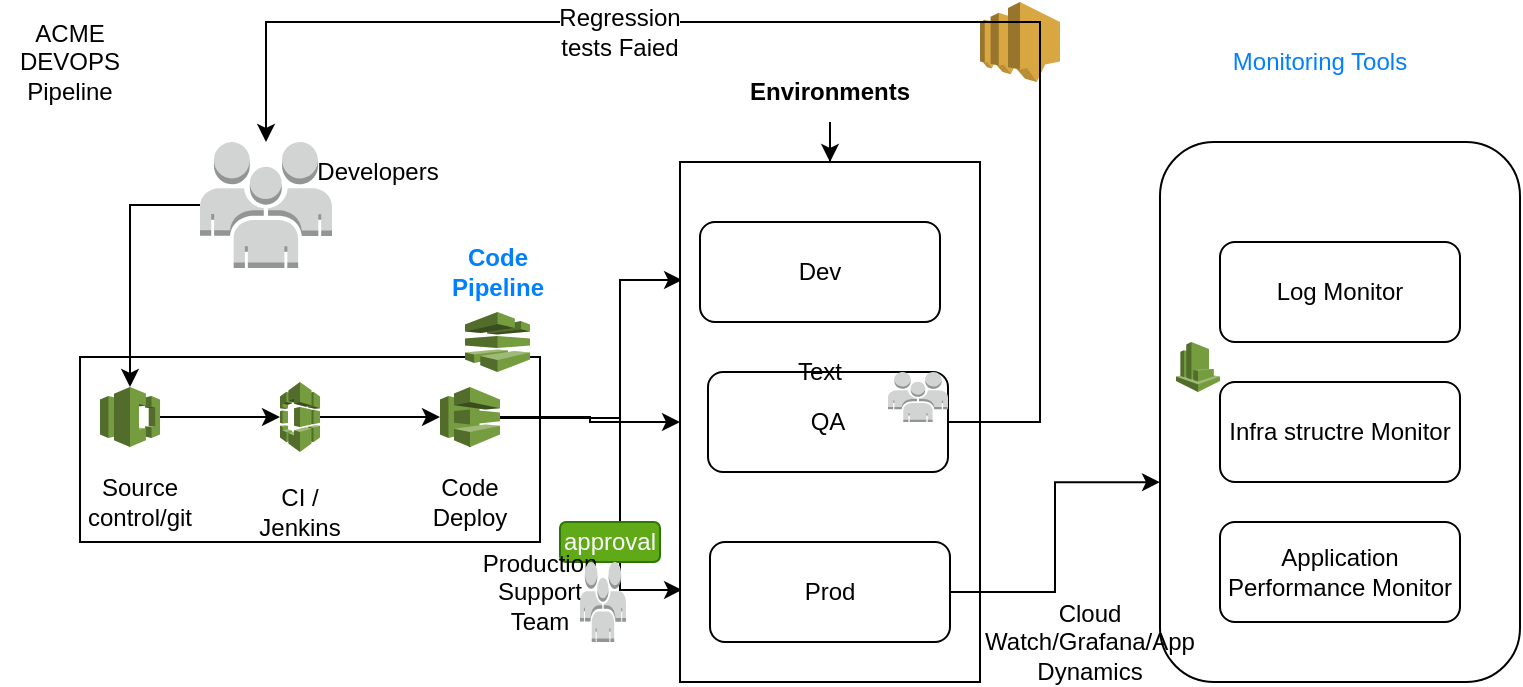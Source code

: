 <mxfile version="15.4.3" type="github">
  <diagram id="ivCmKNaoQEpM2jX_yfVp" name="Page-1">
    <mxGraphModel dx="801" dy="493" grid="1" gridSize="10" guides="1" tooltips="1" connect="1" arrows="1" fold="1" page="1" pageScale="1" pageWidth="827" pageHeight="1169" math="0" shadow="0">
      <root>
        <mxCell id="0" />
        <mxCell id="1" parent="0" />
        <mxCell id="AtxD3DZyxMwKNBwmEOdf-29" value="" style="edgeStyle=orthogonalEdgeStyle;rounded=0;orthogonalLoop=1;jettySize=auto;html=1;entryX=0.007;entryY=0.823;entryDx=0;entryDy=0;entryPerimeter=0;startArrow=none;" edge="1" parent="1" source="AtxD3DZyxMwKNBwmEOdf-32" target="AtxD3DZyxMwKNBwmEOdf-24">
          <mxGeometry relative="1" as="geometry">
            <Array as="points">
              <mxPoint x="310" y="218" />
              <mxPoint x="310" y="304" />
            </Array>
          </mxGeometry>
        </mxCell>
        <mxCell id="AtxD3DZyxMwKNBwmEOdf-10" value="" style="rounded=0;whiteSpace=wrap;html=1;shadow=0;" vertex="1" parent="1">
          <mxGeometry x="40" y="187.5" width="230" height="92.5" as="geometry" />
        </mxCell>
        <mxCell id="AtxD3DZyxMwKNBwmEOdf-21" style="edgeStyle=orthogonalEdgeStyle;rounded=0;orthogonalLoop=1;jettySize=auto;html=1;entryX=0.5;entryY=0;entryDx=0;entryDy=0;entryPerimeter=0;" edge="1" parent="1" source="AtxD3DZyxMwKNBwmEOdf-1" target="AtxD3DZyxMwKNBwmEOdf-2">
          <mxGeometry relative="1" as="geometry" />
        </mxCell>
        <mxCell id="AtxD3DZyxMwKNBwmEOdf-1" value="" style="outlineConnect=0;dashed=0;verticalLabelPosition=bottom;verticalAlign=top;align=center;html=1;shape=mxgraph.aws3.users;fillColor=#D2D3D3;gradientColor=none;" vertex="1" parent="1">
          <mxGeometry x="100" y="80" width="66" height="63" as="geometry" />
        </mxCell>
        <mxCell id="AtxD3DZyxMwKNBwmEOdf-22" value="" style="edgeStyle=orthogonalEdgeStyle;rounded=0;orthogonalLoop=1;jettySize=auto;html=1;" edge="1" parent="1" source="AtxD3DZyxMwKNBwmEOdf-2" target="AtxD3DZyxMwKNBwmEOdf-3">
          <mxGeometry relative="1" as="geometry" />
        </mxCell>
        <mxCell id="AtxD3DZyxMwKNBwmEOdf-2" value="" style="outlineConnect=0;dashed=0;verticalLabelPosition=bottom;verticalAlign=top;align=center;html=1;shape=mxgraph.aws3.codecommit;fillColor=#759C3E;gradientColor=none;" vertex="1" parent="1">
          <mxGeometry x="50" y="202.5" width="30" height="30" as="geometry" />
        </mxCell>
        <mxCell id="AtxD3DZyxMwKNBwmEOdf-28" style="edgeStyle=orthogonalEdgeStyle;rounded=0;orthogonalLoop=1;jettySize=auto;html=1;entryX=0.007;entryY=0.227;entryDx=0;entryDy=0;entryPerimeter=0;exitX=0.5;exitY=1;exitDx=0;exitDy=0;exitPerimeter=0;" edge="1" parent="1" source="AtxD3DZyxMwKNBwmEOdf-4" target="AtxD3DZyxMwKNBwmEOdf-24">
          <mxGeometry relative="1" as="geometry">
            <Array as="points">
              <mxPoint x="235" y="218" />
              <mxPoint x="310" y="218" />
              <mxPoint x="310" y="149" />
            </Array>
          </mxGeometry>
        </mxCell>
        <mxCell id="AtxD3DZyxMwKNBwmEOdf-52" style="edgeStyle=orthogonalEdgeStyle;rounded=0;orthogonalLoop=1;jettySize=auto;html=1;entryX=0;entryY=0.5;entryDx=0;entryDy=0;" edge="1" parent="1" source="AtxD3DZyxMwKNBwmEOdf-4" target="AtxD3DZyxMwKNBwmEOdf-24">
          <mxGeometry relative="1" as="geometry">
            <Array as="points">
              <mxPoint x="295" y="218" />
              <mxPoint x="295" y="220" />
            </Array>
          </mxGeometry>
        </mxCell>
        <mxCell id="AtxD3DZyxMwKNBwmEOdf-4" value="" style="outlineConnect=0;dashed=0;verticalLabelPosition=bottom;verticalAlign=top;align=center;html=1;shape=mxgraph.aws3.codedeploy;fillColor=#759C3E;gradientColor=none;" vertex="1" parent="1">
          <mxGeometry x="220" y="202.5" width="30" height="30" as="geometry" />
        </mxCell>
        <mxCell id="AtxD3DZyxMwKNBwmEOdf-9" value="ACME DEVOPS Pipeline" style="text;html=1;strokeColor=none;fillColor=none;align=center;verticalAlign=middle;whiteSpace=wrap;rounded=0;" vertex="1" parent="1">
          <mxGeometry y="20" width="70" height="40" as="geometry" />
        </mxCell>
        <mxCell id="AtxD3DZyxMwKNBwmEOdf-23" value="" style="edgeStyle=orthogonalEdgeStyle;rounded=0;orthogonalLoop=1;jettySize=auto;html=1;" edge="1" parent="1" source="AtxD3DZyxMwKNBwmEOdf-3" target="AtxD3DZyxMwKNBwmEOdf-4">
          <mxGeometry relative="1" as="geometry" />
        </mxCell>
        <mxCell id="AtxD3DZyxMwKNBwmEOdf-3" value="" style="outlineConnect=0;dashed=0;verticalLabelPosition=bottom;verticalAlign=top;align=center;html=1;shape=mxgraph.aws3.codebuild;fillColor=#759C3E;gradientColor=none;" vertex="1" parent="1">
          <mxGeometry x="140" y="200" width="20" height="35" as="geometry" />
        </mxCell>
        <mxCell id="AtxD3DZyxMwKNBwmEOdf-24" value="" style="rounded=0;whiteSpace=wrap;html=1;shadow=0;" vertex="1" parent="1">
          <mxGeometry x="340" y="90" width="150" height="260" as="geometry" />
        </mxCell>
        <mxCell id="AtxD3DZyxMwKNBwmEOdf-54" style="edgeStyle=orthogonalEdgeStyle;rounded=0;orthogonalLoop=1;jettySize=auto;html=1;startArrow=none;" edge="1" parent="1" source="AtxD3DZyxMwKNBwmEOdf-73" target="AtxD3DZyxMwKNBwmEOdf-1">
          <mxGeometry relative="1" as="geometry">
            <Array as="points">
              <mxPoint x="133" y="20" />
            </Array>
          </mxGeometry>
        </mxCell>
        <mxCell id="AtxD3DZyxMwKNBwmEOdf-25" value="QA" style="rounded=1;whiteSpace=wrap;html=1;shadow=0;" vertex="1" parent="1">
          <mxGeometry x="354" y="195" width="120" height="50" as="geometry" />
        </mxCell>
        <mxCell id="AtxD3DZyxMwKNBwmEOdf-26" value="Dev" style="rounded=1;whiteSpace=wrap;html=1;shadow=0;" vertex="1" parent="1">
          <mxGeometry x="350" y="120" width="120" height="50" as="geometry" />
        </mxCell>
        <mxCell id="AtxD3DZyxMwKNBwmEOdf-65" style="edgeStyle=orthogonalEdgeStyle;rounded=0;orthogonalLoop=1;jettySize=auto;html=1;entryX=0;entryY=0.63;entryDx=0;entryDy=0;entryPerimeter=0;fontColor=#FFD966;" edge="1" parent="1" source="AtxD3DZyxMwKNBwmEOdf-27" target="AtxD3DZyxMwKNBwmEOdf-56">
          <mxGeometry relative="1" as="geometry" />
        </mxCell>
        <mxCell id="AtxD3DZyxMwKNBwmEOdf-27" value="Prod" style="rounded=1;whiteSpace=wrap;html=1;shadow=0;" vertex="1" parent="1">
          <mxGeometry x="355" y="280" width="120" height="50" as="geometry" />
        </mxCell>
        <mxCell id="AtxD3DZyxMwKNBwmEOdf-32" value="approval" style="rounded=1;whiteSpace=wrap;html=1;shadow=0;fillColor=#60a917;strokeColor=#2D7600;fontColor=#ffffff;" vertex="1" parent="1">
          <mxGeometry x="280" y="270" width="50" height="20" as="geometry" />
        </mxCell>
        <mxCell id="AtxD3DZyxMwKNBwmEOdf-37" value="" style="outlineConnect=0;dashed=0;verticalLabelPosition=bottom;verticalAlign=top;align=center;html=1;shape=mxgraph.aws3.users;fillColor=#D2D3D3;gradientColor=none;" vertex="1" parent="1">
          <mxGeometry x="444" y="195" width="30" height="25" as="geometry" />
        </mxCell>
        <mxCell id="AtxD3DZyxMwKNBwmEOdf-41" value="" style="edgeStyle=orthogonalEdgeStyle;rounded=0;orthogonalLoop=1;jettySize=auto;html=1;" edge="1" parent="1" source="AtxD3DZyxMwKNBwmEOdf-40" target="AtxD3DZyxMwKNBwmEOdf-24">
          <mxGeometry relative="1" as="geometry" />
        </mxCell>
        <mxCell id="AtxD3DZyxMwKNBwmEOdf-40" value="Environments" style="text;html=1;strokeColor=none;fillColor=none;align=center;verticalAlign=middle;whiteSpace=wrap;rounded=0;shadow=0;fontStyle=1" vertex="1" parent="1">
          <mxGeometry x="370" y="40" width="90" height="30" as="geometry" />
        </mxCell>
        <mxCell id="AtxD3DZyxMwKNBwmEOdf-42" value="Source control/git" style="text;html=1;strokeColor=none;fillColor=none;align=center;verticalAlign=middle;whiteSpace=wrap;rounded=0;shadow=0;" vertex="1" parent="1">
          <mxGeometry x="40" y="245" width="60" height="30" as="geometry" />
        </mxCell>
        <mxCell id="AtxD3DZyxMwKNBwmEOdf-44" value="CI / Jenkins" style="text;html=1;strokeColor=none;fillColor=none;align=center;verticalAlign=middle;whiteSpace=wrap;rounded=0;shadow=0;" vertex="1" parent="1">
          <mxGeometry x="120" y="250" width="60" height="30" as="geometry" />
        </mxCell>
        <mxCell id="AtxD3DZyxMwKNBwmEOdf-45" value="Code Deploy" style="text;html=1;strokeColor=none;fillColor=none;align=center;verticalAlign=middle;whiteSpace=wrap;rounded=0;shadow=0;" vertex="1" parent="1">
          <mxGeometry x="205" y="245" width="60" height="30" as="geometry" />
        </mxCell>
        <mxCell id="AtxD3DZyxMwKNBwmEOdf-48" value="" style="outlineConnect=0;dashed=0;verticalLabelPosition=bottom;verticalAlign=top;align=center;html=1;shape=mxgraph.aws3.codepipeline;fillColor=#759C3E;gradientColor=none;shadow=0;strokeColor=#537341;" vertex="1" parent="1">
          <mxGeometry x="232.5" y="165" width="32.5" height="30" as="geometry" />
        </mxCell>
        <mxCell id="AtxD3DZyxMwKNBwmEOdf-49" value="Code Pipeline" style="text;html=1;strokeColor=none;fillColor=none;align=center;verticalAlign=middle;whiteSpace=wrap;rounded=0;shadow=0;fontColor=#007FFF;fontStyle=1" vertex="1" parent="1">
          <mxGeometry x="218.75" y="130" width="60" height="30" as="geometry" />
        </mxCell>
        <mxCell id="AtxD3DZyxMwKNBwmEOdf-55" value="" style="outlineConnect=0;dashed=0;verticalLabelPosition=bottom;verticalAlign=top;align=center;html=1;shape=mxgraph.aws3.sns;fillColor=#D9A741;gradientColor=none;shadow=0;fontColor=#007FFF;strokeColor=#537341;" vertex="1" parent="1">
          <mxGeometry x="490" y="10" width="40" height="40" as="geometry" />
        </mxCell>
        <mxCell id="AtxD3DZyxMwKNBwmEOdf-56" value="&lt;span style=&quot;color: rgba(0 , 0 , 0 , 0) ; font-family: monospace ; font-size: 0px&quot;&gt;%3CmxGraphModel%3E%3Croot%3E%3CmxCell%20id%3D%220%22%2F%3E%3CmxCell%20id%3D%221%22%20parent%3D%220%22%2F%3E%3CmxCell%20id%3D%222%22%20value%3D%22Infra%20structre%20Monitor%22%20style%3D%22rounded%3D1%3BwhiteSpace%3Dwrap%3Bhtml%3D1%3Bshadow%3D0%3B%22%20vertex%3D%221%22%20parent%3D%221%22%3E%3CmxGeometry%20x%3D%22600%22%20y%3D%22200%22%20width%3D%22120%22%20height%3D%2250%22%20as%3D%22geometry%22%2F%3E%3C%2FmxCell%3E%3C%2Froot%3E%3C%2FmxGraphModel%3E&lt;/span&gt;" style="rounded=1;whiteSpace=wrap;html=1;shadow=0;" vertex="1" parent="1">
          <mxGeometry x="580" y="80" width="180" height="270" as="geometry" />
        </mxCell>
        <mxCell id="AtxD3DZyxMwKNBwmEOdf-57" value="Monitoring Tools" style="text;html=1;strokeColor=none;fillColor=none;align=center;verticalAlign=middle;whiteSpace=wrap;rounded=0;shadow=0;fontColor=#007FFF;" vertex="1" parent="1">
          <mxGeometry x="610" y="25" width="100" height="30" as="geometry" />
        </mxCell>
        <mxCell id="AtxD3DZyxMwKNBwmEOdf-58" value="Log Monitor" style="rounded=1;whiteSpace=wrap;html=1;shadow=0;" vertex="1" parent="1">
          <mxGeometry x="610" y="130" width="120" height="50" as="geometry" />
        </mxCell>
        <mxCell id="AtxD3DZyxMwKNBwmEOdf-59" value="Infra structre Monitor" style="rounded=1;whiteSpace=wrap;html=1;shadow=0;" vertex="1" parent="1">
          <mxGeometry x="610" y="200" width="120" height="50" as="geometry" />
        </mxCell>
        <mxCell id="AtxD3DZyxMwKNBwmEOdf-62" value="Application Performance Monitor" style="rounded=1;whiteSpace=wrap;html=1;shadow=0;" vertex="1" parent="1">
          <mxGeometry x="610" y="270" width="120" height="50" as="geometry" />
        </mxCell>
        <mxCell id="AtxD3DZyxMwKNBwmEOdf-66" value="" style="outlineConnect=0;dashed=0;verticalLabelPosition=bottom;verticalAlign=top;align=center;html=1;shape=mxgraph.aws3.cloudwatch;fillColor=#759C3E;gradientColor=none;shadow=0;fontColor=#FFD966;strokeColor=#FFFFFF;" vertex="1" parent="1">
          <mxGeometry x="588" y="180" width="22" height="25" as="geometry" />
        </mxCell>
        <mxCell id="AtxD3DZyxMwKNBwmEOdf-67" value="&lt;font color=&quot;#000000&quot;&gt;Cloud Watch/Grafana/App Dynamics&lt;/font&gt;" style="text;html=1;strokeColor=none;fillColor=none;align=center;verticalAlign=middle;whiteSpace=wrap;rounded=0;shadow=0;fontColor=#FFD966;" vertex="1" parent="1">
          <mxGeometry x="500" y="310" width="90" height="40" as="geometry" />
        </mxCell>
        <mxCell id="AtxD3DZyxMwKNBwmEOdf-68" value="Developers" style="text;html=1;strokeColor=none;fillColor=none;align=center;verticalAlign=middle;whiteSpace=wrap;rounded=0;shadow=0;fontColor=#000000;" vertex="1" parent="1">
          <mxGeometry x="158.75" y="80" width="60" height="30" as="geometry" />
        </mxCell>
        <mxCell id="AtxD3DZyxMwKNBwmEOdf-69" value="Text" style="text;html=1;strokeColor=none;fillColor=none;align=center;verticalAlign=middle;whiteSpace=wrap;rounded=0;shadow=0;fontColor=#000000;" vertex="1" parent="1">
          <mxGeometry x="380" y="180" width="60" height="30" as="geometry" />
        </mxCell>
        <mxCell id="AtxD3DZyxMwKNBwmEOdf-70" value="Production Support Team" style="text;html=1;strokeColor=none;fillColor=none;align=center;verticalAlign=middle;whiteSpace=wrap;rounded=0;shadow=0;fontColor=#000000;" vertex="1" parent="1">
          <mxGeometry x="240" y="290" width="60" height="30" as="geometry" />
        </mxCell>
        <mxCell id="AtxD3DZyxMwKNBwmEOdf-72" value="" style="outlineConnect=0;dashed=0;verticalLabelPosition=bottom;verticalAlign=top;align=center;html=1;shape=mxgraph.aws3.users;fillColor=#D2D3D3;gradientColor=none;" vertex="1" parent="1">
          <mxGeometry x="290" y="290" width="23" height="40" as="geometry" />
        </mxCell>
        <mxCell id="AtxD3DZyxMwKNBwmEOdf-73" value="Regression tests Faied" style="text;html=1;strokeColor=none;fillColor=none;align=center;verticalAlign=middle;whiteSpace=wrap;rounded=0;shadow=0;fontColor=#000000;" vertex="1" parent="1">
          <mxGeometry x="280" y="10" width="60" height="30" as="geometry" />
        </mxCell>
        <mxCell id="AtxD3DZyxMwKNBwmEOdf-74" value="" style="edgeStyle=orthogonalEdgeStyle;rounded=0;orthogonalLoop=1;jettySize=auto;html=1;endArrow=none;" edge="1" parent="1" source="AtxD3DZyxMwKNBwmEOdf-25" target="AtxD3DZyxMwKNBwmEOdf-73">
          <mxGeometry relative="1" as="geometry">
            <mxPoint x="474" y="220" as="sourcePoint" />
            <mxPoint x="133" y="80" as="targetPoint" />
            <Array as="points">
              <mxPoint x="520" y="220" />
              <mxPoint x="520" y="20" />
            </Array>
          </mxGeometry>
        </mxCell>
      </root>
    </mxGraphModel>
  </diagram>
</mxfile>
